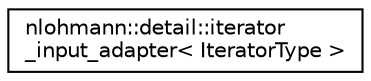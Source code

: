 digraph "Graphical Class Hierarchy"
{
 // LATEX_PDF_SIZE
  edge [fontname="Helvetica",fontsize="10",labelfontname="Helvetica",labelfontsize="10"];
  node [fontname="Helvetica",fontsize="10",shape=record];
  rankdir="LR";
  Node0 [label="nlohmann::detail::iterator\l_input_adapter\< IteratorType \>",height=0.2,width=0.4,color="black", fillcolor="white", style="filled",URL="$d4/dbe/classnlohmann_1_1detail_1_1iterator__input__adapter.html",tooltip=" "];
}
